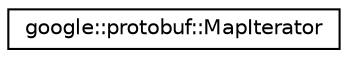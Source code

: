 digraph "类继承关系图"
{
 // LATEX_PDF_SIZE
  edge [fontname="Helvetica",fontsize="10",labelfontname="Helvetica",labelfontsize="10"];
  node [fontname="Helvetica",fontsize="10",shape=record];
  rankdir="LR";
  Node0 [label="google::protobuf::MapIterator",height=0.2,width=0.4,color="black", fillcolor="white", style="filled",URL="$classgoogle_1_1protobuf_1_1MapIterator.html",tooltip=" "];
}
